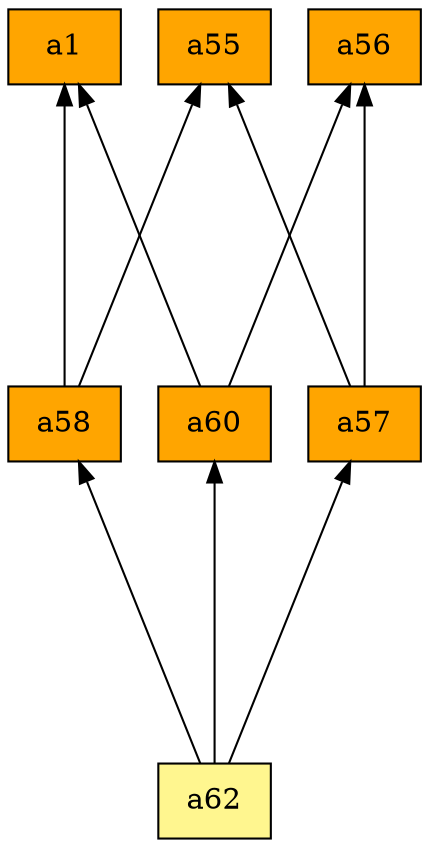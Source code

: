 digraph G {
rankdir=BT;ranksep="2.0";
"a1" [shape=record,fillcolor=orange,style=filled,label="{a1}"];
"a58" [shape=record,fillcolor=orange,style=filled,label="{a58}"];
"a60" [shape=record,fillcolor=orange,style=filled,label="{a60}"];
"a56" [shape=record,fillcolor=orange,style=filled,label="{a56}"];
"a57" [shape=record,fillcolor=orange,style=filled,label="{a57}"];
"a55" [shape=record,fillcolor=orange,style=filled,label="{a55}"];
"a62" [shape=record,fillcolor=khaki1,style=filled,label="{a62}"];
"a58" -> "a1"
"a58" -> "a55"
"a60" -> "a1"
"a60" -> "a56"
"a57" -> "a56"
"a57" -> "a55"
"a62" -> "a58"
"a62" -> "a60"
"a62" -> "a57"
}